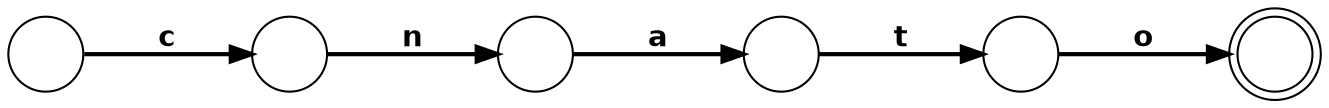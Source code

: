 digraph G {

	node [fontname="Helvetica-Bold",shape = circle];
        rankdir=LR;
        ranksep=1;

	c [label=""]
	a [label=""]
	n [label=""]
	t [label=""]
	o [label=""]	
	x [label="", peripheries=2]

       	c -> a [fontname="Helvetica-Bold",style=bold,label="c"];
       	a -> n [fontname="Helvetica-Bold",style=bold,label="n"];
	n -> t [fontname="Helvetica-Bold",style=bold,label="a"];
     	t -> o [fontname="Helvetica-Bold",style=bold,label="t"];
	o -> x [fontname="Helvetica-Bold",style=bold,label="o"];
	
}
